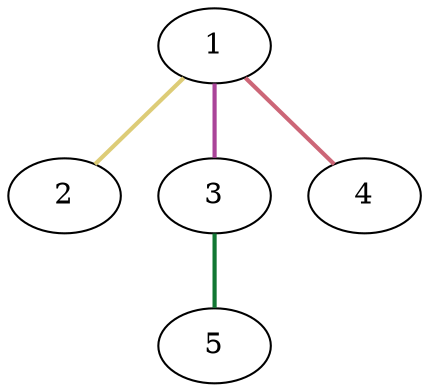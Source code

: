 graph {
	graph [rankdir=BT]
	1
	2
	2 -- 1 [color="#DDCC77" style=bold]
	3
	3 -- 1 [color="#AA4499" style=bold]
	4
	4 -- 1 [color="#CC6677" style=bold]
	5
	5 -- 3 [color="#117733" style=bold]
}